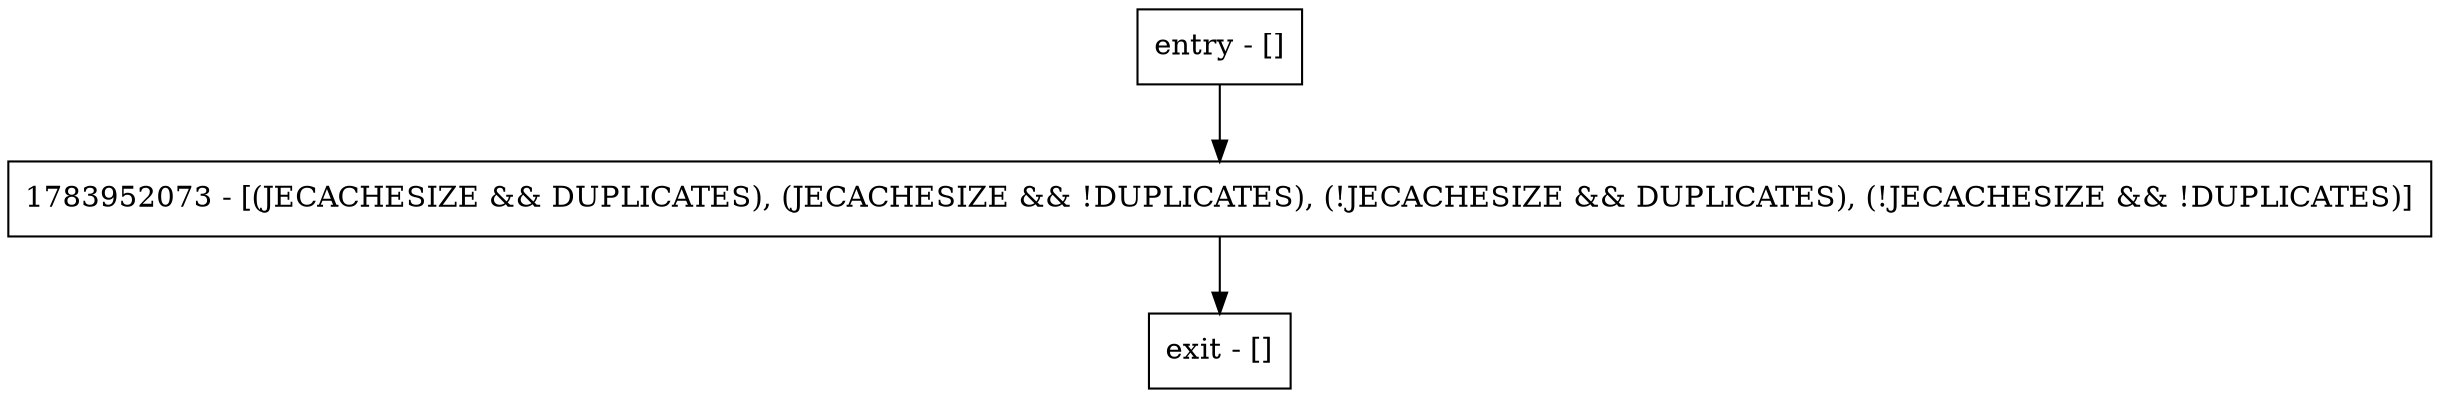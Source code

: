 digraph getLastEntrySize {
node [shape=record];
entry [label="entry - []"];
exit [label="exit - []"];
1783952073 [label="1783952073 - [(JECACHESIZE && DUPLICATES), (JECACHESIZE && !DUPLICATES), (!JECACHESIZE && DUPLICATES), (!JECACHESIZE && !DUPLICATES)]"];
entry;
exit;
entry -> 1783952073;
1783952073 -> exit;
}
